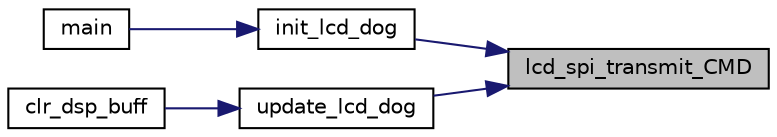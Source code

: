 digraph "lcd_spi_transmit_CMD"
{
 // LATEX_PDF_SIZE
  edge [fontname="Helvetica",fontsize="10",labelfontname="Helvetica",labelfontsize="10"];
  node [fontname="Helvetica",fontsize="10",shape=record];
  rankdir="RL";
  Node1 [label="lcd_spi_transmit_CMD",height=0.2,width=0.4,color="black", fillcolor="grey75", style="filled", fontcolor="black",tooltip=" "];
  Node1 -> Node2 [dir="back",color="midnightblue",fontsize="10",style="solid"];
  Node2 [label="init_lcd_dog",height=0.2,width=0.4,color="black", fillcolor="white", style="filled",URL="$lcd_8h.html#a4c0ca25c2b5e3649f7f1ba5e2af92746",tooltip=" "];
  Node2 -> Node3 [dir="back",color="midnightblue",fontsize="10",style="solid"];
  Node3 [label="main",height=0.2,width=0.4,color="black", fillcolor="white", style="filled",URL="$main_8c.html#a840291bc02cba5474a4cb46a9b9566fe",tooltip=" "];
  Node1 -> Node4 [dir="back",color="midnightblue",fontsize="10",style="solid"];
  Node4 [label="update_lcd_dog",height=0.2,width=0.4,color="black", fillcolor="white", style="filled",URL="$lcd_8h.html#a130db492e8cd5bb6382659d6279ba4bb",tooltip=" "];
  Node4 -> Node5 [dir="back",color="midnightblue",fontsize="10",style="solid"];
  Node5 [label="clr_dsp_buff",height=0.2,width=0.4,color="black", fillcolor="white", style="filled",URL="$lcd_8h.html#a6606d0f5a079141d7c98950307113330",tooltip=" "];
}
